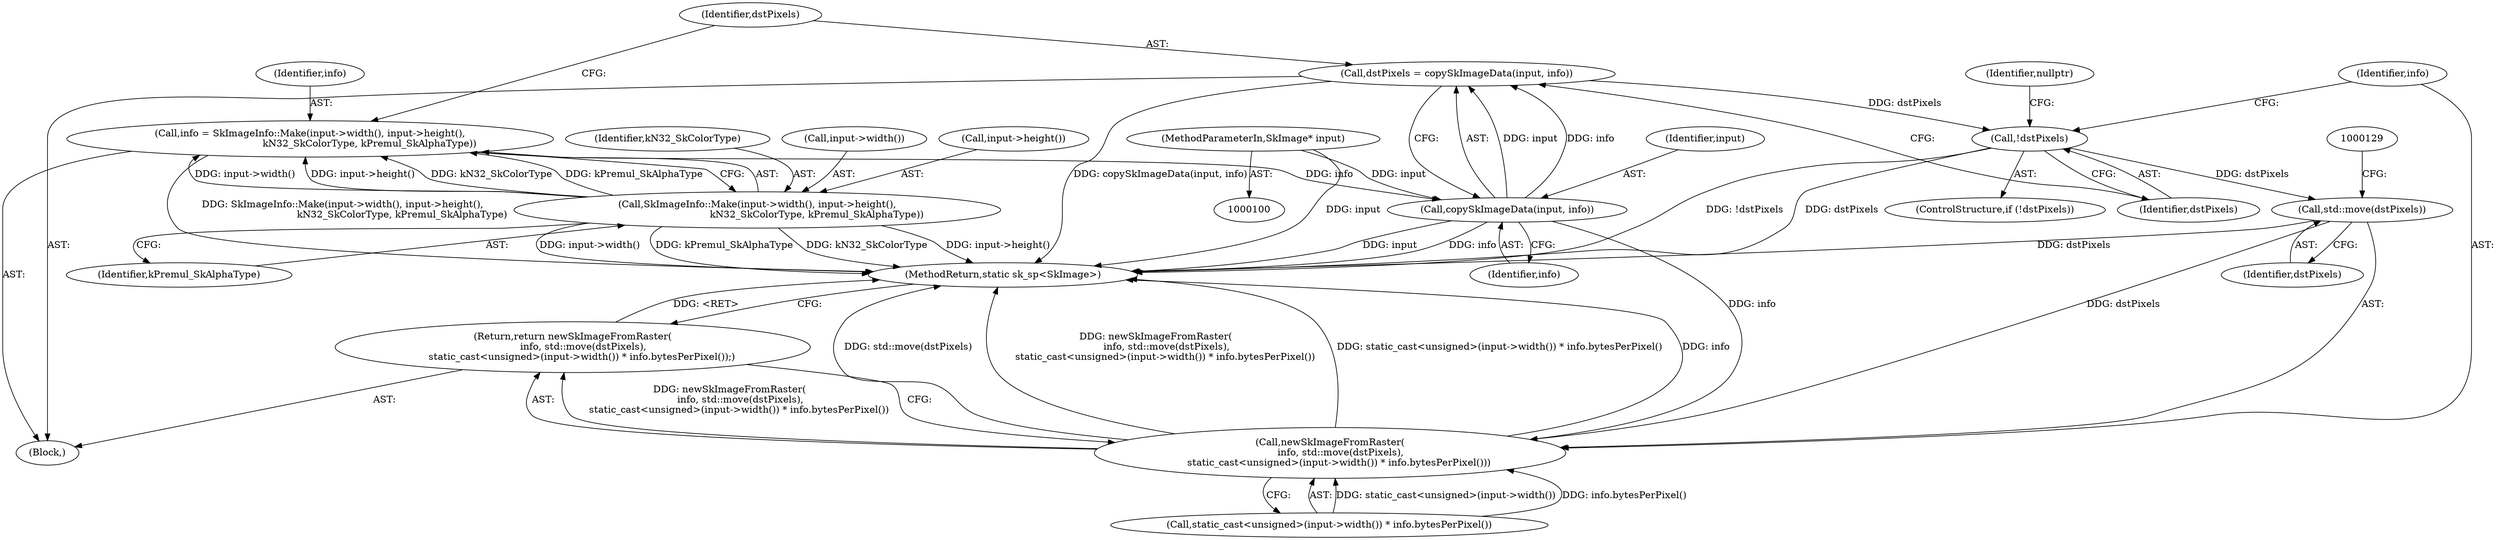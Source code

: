 digraph "0_Chrome_d59a4441697f6253e7dc3f7ae5caad6e5fd2c778_8@API" {
"1000112" [label="(Call,dstPixels = copySkImageData(input, info))"];
"1000114" [label="(Call,copySkImageData(input, info))"];
"1000101" [label="(MethodParameterIn,SkImage* input)"];
"1000104" [label="(Call,info = SkImageInfo::Make(input->width(), input->height(),\n                                       kN32_SkColorType, kPremul_SkAlphaType))"];
"1000106" [label="(Call,SkImageInfo::Make(input->width(), input->height(),\n                                       kN32_SkColorType, kPremul_SkAlphaType))"];
"1000118" [label="(Call,!dstPixels)"];
"1000125" [label="(Call,std::move(dstPixels))"];
"1000123" [label="(Call,newSkImageFromRaster(\n       info, std::move(dstPixels),\n      static_cast<unsigned>(input->width()) * info.bytesPerPixel()))"];
"1000122" [label="(Return,return newSkImageFromRaster(\n       info, std::move(dstPixels),\n      static_cast<unsigned>(input->width()) * info.bytesPerPixel());)"];
"1000105" [label="(Identifier,info)"];
"1000112" [label="(Call,dstPixels = copySkImageData(input, info))"];
"1000125" [label="(Call,std::move(dstPixels))"];
"1000104" [label="(Call,info = SkImageInfo::Make(input->width(), input->height(),\n                                       kN32_SkColorType, kPremul_SkAlphaType))"];
"1000115" [label="(Identifier,input)"];
"1000108" [label="(Call,input->height())"];
"1000116" [label="(Identifier,info)"];
"1000119" [label="(Identifier,dstPixels)"];
"1000126" [label="(Identifier,dstPixels)"];
"1000123" [label="(Call,newSkImageFromRaster(\n       info, std::move(dstPixels),\n      static_cast<unsigned>(input->width()) * info.bytesPerPixel()))"];
"1000117" [label="(ControlStructure,if (!dstPixels))"];
"1000121" [label="(Identifier,nullptr)"];
"1000110" [label="(Identifier,kPremul_SkAlphaType)"];
"1000124" [label="(Identifier,info)"];
"1000101" [label="(MethodParameterIn,SkImage* input)"];
"1000102" [label="(Block,)"];
"1000122" [label="(Return,return newSkImageFromRaster(\n       info, std::move(dstPixels),\n      static_cast<unsigned>(input->width()) * info.bytesPerPixel());)"];
"1000114" [label="(Call,copySkImageData(input, info))"];
"1000109" [label="(Identifier,kN32_SkColorType)"];
"1000107" [label="(Call,input->width())"];
"1000118" [label="(Call,!dstPixels)"];
"1000127" [label="(Call,static_cast<unsigned>(input->width()) * info.bytesPerPixel())"];
"1000113" [label="(Identifier,dstPixels)"];
"1000106" [label="(Call,SkImageInfo::Make(input->width(), input->height(),\n                                       kN32_SkColorType, kPremul_SkAlphaType))"];
"1000132" [label="(MethodReturn,static sk_sp<SkImage>)"];
"1000112" -> "1000102"  [label="AST: "];
"1000112" -> "1000114"  [label="CFG: "];
"1000113" -> "1000112"  [label="AST: "];
"1000114" -> "1000112"  [label="AST: "];
"1000119" -> "1000112"  [label="CFG: "];
"1000112" -> "1000132"  [label="DDG: copySkImageData(input, info)"];
"1000114" -> "1000112"  [label="DDG: input"];
"1000114" -> "1000112"  [label="DDG: info"];
"1000112" -> "1000118"  [label="DDG: dstPixels"];
"1000114" -> "1000116"  [label="CFG: "];
"1000115" -> "1000114"  [label="AST: "];
"1000116" -> "1000114"  [label="AST: "];
"1000114" -> "1000132"  [label="DDG: input"];
"1000114" -> "1000132"  [label="DDG: info"];
"1000101" -> "1000114"  [label="DDG: input"];
"1000104" -> "1000114"  [label="DDG: info"];
"1000114" -> "1000123"  [label="DDG: info"];
"1000101" -> "1000100"  [label="AST: "];
"1000101" -> "1000132"  [label="DDG: input"];
"1000104" -> "1000102"  [label="AST: "];
"1000104" -> "1000106"  [label="CFG: "];
"1000105" -> "1000104"  [label="AST: "];
"1000106" -> "1000104"  [label="AST: "];
"1000113" -> "1000104"  [label="CFG: "];
"1000104" -> "1000132"  [label="DDG: SkImageInfo::Make(input->width(), input->height(),\n                                       kN32_SkColorType, kPremul_SkAlphaType)"];
"1000106" -> "1000104"  [label="DDG: input->width()"];
"1000106" -> "1000104"  [label="DDG: input->height()"];
"1000106" -> "1000104"  [label="DDG: kN32_SkColorType"];
"1000106" -> "1000104"  [label="DDG: kPremul_SkAlphaType"];
"1000106" -> "1000110"  [label="CFG: "];
"1000107" -> "1000106"  [label="AST: "];
"1000108" -> "1000106"  [label="AST: "];
"1000109" -> "1000106"  [label="AST: "];
"1000110" -> "1000106"  [label="AST: "];
"1000106" -> "1000132"  [label="DDG: input->height()"];
"1000106" -> "1000132"  [label="DDG: input->width()"];
"1000106" -> "1000132"  [label="DDG: kPremul_SkAlphaType"];
"1000106" -> "1000132"  [label="DDG: kN32_SkColorType"];
"1000118" -> "1000117"  [label="AST: "];
"1000118" -> "1000119"  [label="CFG: "];
"1000119" -> "1000118"  [label="AST: "];
"1000121" -> "1000118"  [label="CFG: "];
"1000124" -> "1000118"  [label="CFG: "];
"1000118" -> "1000132"  [label="DDG: !dstPixels"];
"1000118" -> "1000132"  [label="DDG: dstPixels"];
"1000118" -> "1000125"  [label="DDG: dstPixels"];
"1000125" -> "1000123"  [label="AST: "];
"1000125" -> "1000126"  [label="CFG: "];
"1000126" -> "1000125"  [label="AST: "];
"1000129" -> "1000125"  [label="CFG: "];
"1000125" -> "1000132"  [label="DDG: dstPixels"];
"1000125" -> "1000123"  [label="DDG: dstPixels"];
"1000123" -> "1000122"  [label="AST: "];
"1000123" -> "1000127"  [label="CFG: "];
"1000124" -> "1000123"  [label="AST: "];
"1000127" -> "1000123"  [label="AST: "];
"1000122" -> "1000123"  [label="CFG: "];
"1000123" -> "1000132"  [label="DDG: std::move(dstPixels)"];
"1000123" -> "1000132"  [label="DDG: newSkImageFromRaster(\n       info, std::move(dstPixels),\n      static_cast<unsigned>(input->width()) * info.bytesPerPixel())"];
"1000123" -> "1000132"  [label="DDG: static_cast<unsigned>(input->width()) * info.bytesPerPixel()"];
"1000123" -> "1000132"  [label="DDG: info"];
"1000123" -> "1000122"  [label="DDG: newSkImageFromRaster(\n       info, std::move(dstPixels),\n      static_cast<unsigned>(input->width()) * info.bytesPerPixel())"];
"1000127" -> "1000123"  [label="DDG: static_cast<unsigned>(input->width())"];
"1000127" -> "1000123"  [label="DDG: info.bytesPerPixel()"];
"1000122" -> "1000102"  [label="AST: "];
"1000132" -> "1000122"  [label="CFG: "];
"1000122" -> "1000132"  [label="DDG: <RET>"];
}
